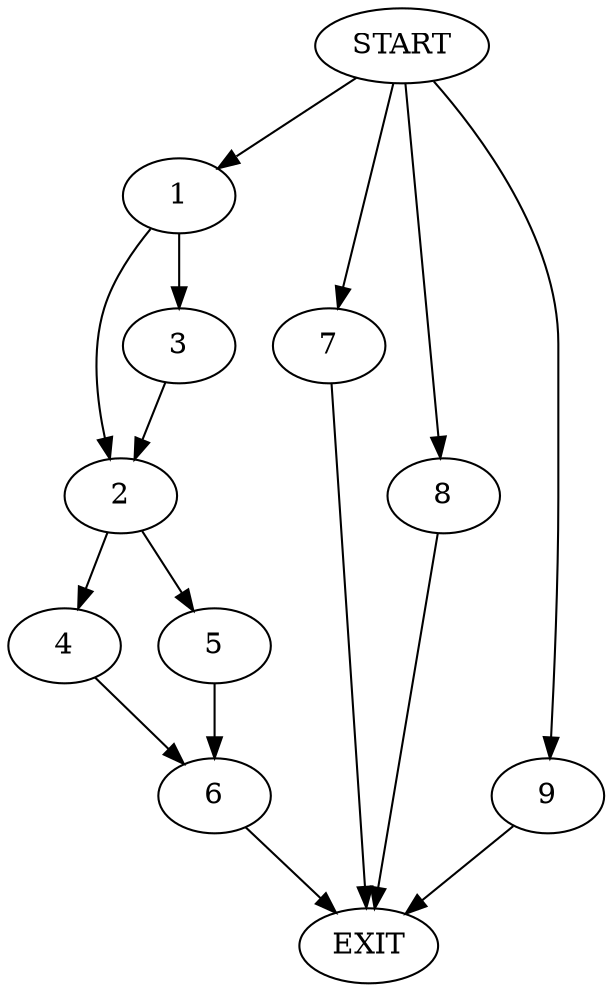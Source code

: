 digraph {
0 [label="START"]
10 [label="EXIT"]
0 -> 1
1 -> 2
1 -> 3
2 -> 4
2 -> 5
3 -> 2
5 -> 6
4 -> 6
0 -> 7
7 -> 10
6 -> 10
0 -> 8
8 -> 10
0 -> 9
9 -> 10
}
